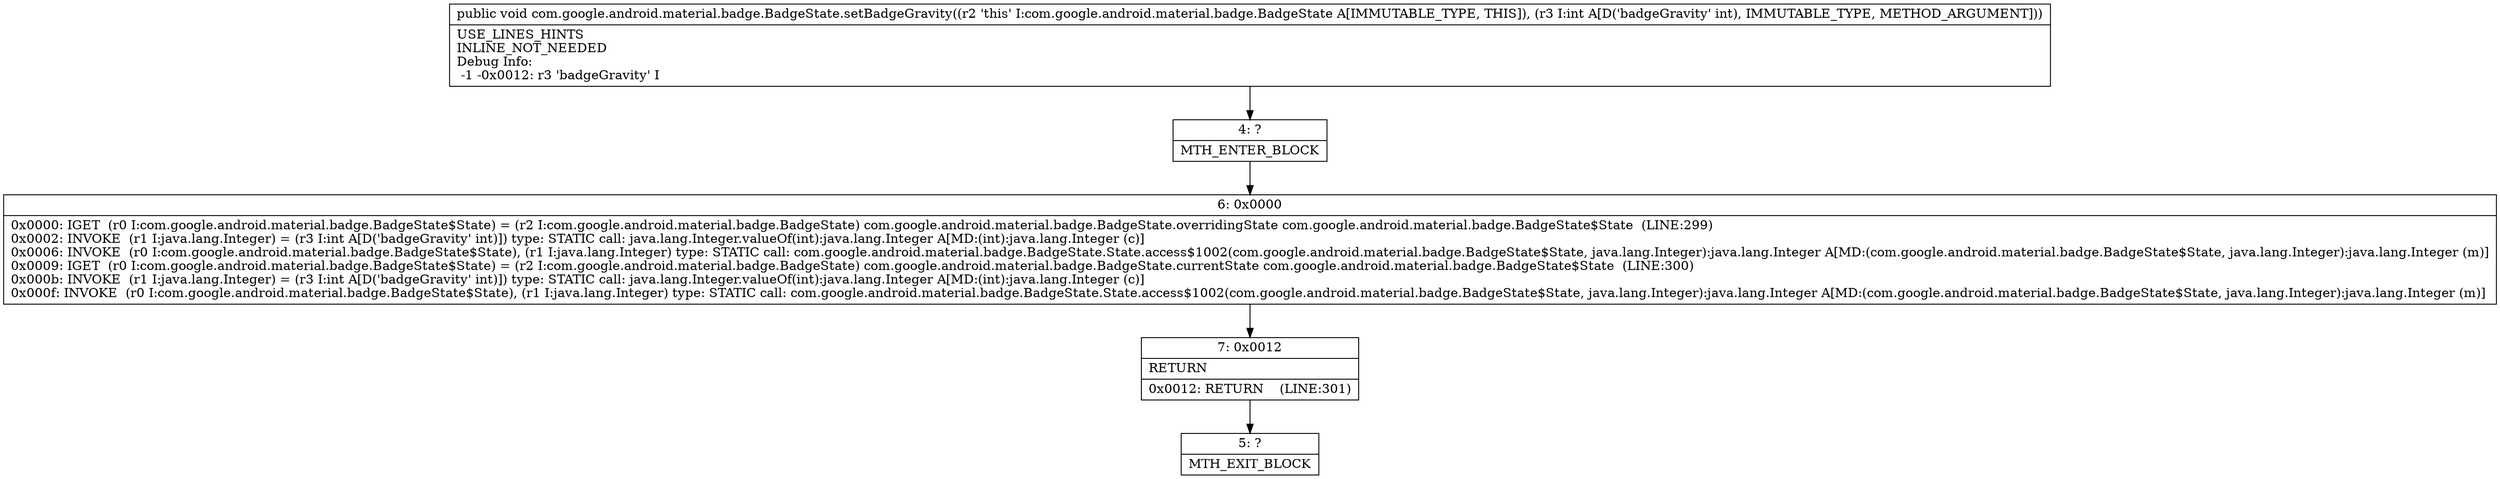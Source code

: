 digraph "CFG forcom.google.android.material.badge.BadgeState.setBadgeGravity(I)V" {
Node_4 [shape=record,label="{4\:\ ?|MTH_ENTER_BLOCK\l}"];
Node_6 [shape=record,label="{6\:\ 0x0000|0x0000: IGET  (r0 I:com.google.android.material.badge.BadgeState$State) = (r2 I:com.google.android.material.badge.BadgeState) com.google.android.material.badge.BadgeState.overridingState com.google.android.material.badge.BadgeState$State  (LINE:299)\l0x0002: INVOKE  (r1 I:java.lang.Integer) = (r3 I:int A[D('badgeGravity' int)]) type: STATIC call: java.lang.Integer.valueOf(int):java.lang.Integer A[MD:(int):java.lang.Integer (c)]\l0x0006: INVOKE  (r0 I:com.google.android.material.badge.BadgeState$State), (r1 I:java.lang.Integer) type: STATIC call: com.google.android.material.badge.BadgeState.State.access$1002(com.google.android.material.badge.BadgeState$State, java.lang.Integer):java.lang.Integer A[MD:(com.google.android.material.badge.BadgeState$State, java.lang.Integer):java.lang.Integer (m)]\l0x0009: IGET  (r0 I:com.google.android.material.badge.BadgeState$State) = (r2 I:com.google.android.material.badge.BadgeState) com.google.android.material.badge.BadgeState.currentState com.google.android.material.badge.BadgeState$State  (LINE:300)\l0x000b: INVOKE  (r1 I:java.lang.Integer) = (r3 I:int A[D('badgeGravity' int)]) type: STATIC call: java.lang.Integer.valueOf(int):java.lang.Integer A[MD:(int):java.lang.Integer (c)]\l0x000f: INVOKE  (r0 I:com.google.android.material.badge.BadgeState$State), (r1 I:java.lang.Integer) type: STATIC call: com.google.android.material.badge.BadgeState.State.access$1002(com.google.android.material.badge.BadgeState$State, java.lang.Integer):java.lang.Integer A[MD:(com.google.android.material.badge.BadgeState$State, java.lang.Integer):java.lang.Integer (m)]\l}"];
Node_7 [shape=record,label="{7\:\ 0x0012|RETURN\l|0x0012: RETURN    (LINE:301)\l}"];
Node_5 [shape=record,label="{5\:\ ?|MTH_EXIT_BLOCK\l}"];
MethodNode[shape=record,label="{public void com.google.android.material.badge.BadgeState.setBadgeGravity((r2 'this' I:com.google.android.material.badge.BadgeState A[IMMUTABLE_TYPE, THIS]), (r3 I:int A[D('badgeGravity' int), IMMUTABLE_TYPE, METHOD_ARGUMENT]))  | USE_LINES_HINTS\lINLINE_NOT_NEEDED\lDebug Info:\l  \-1 \-0x0012: r3 'badgeGravity' I\l}"];
MethodNode -> Node_4;Node_4 -> Node_6;
Node_6 -> Node_7;
Node_7 -> Node_5;
}

